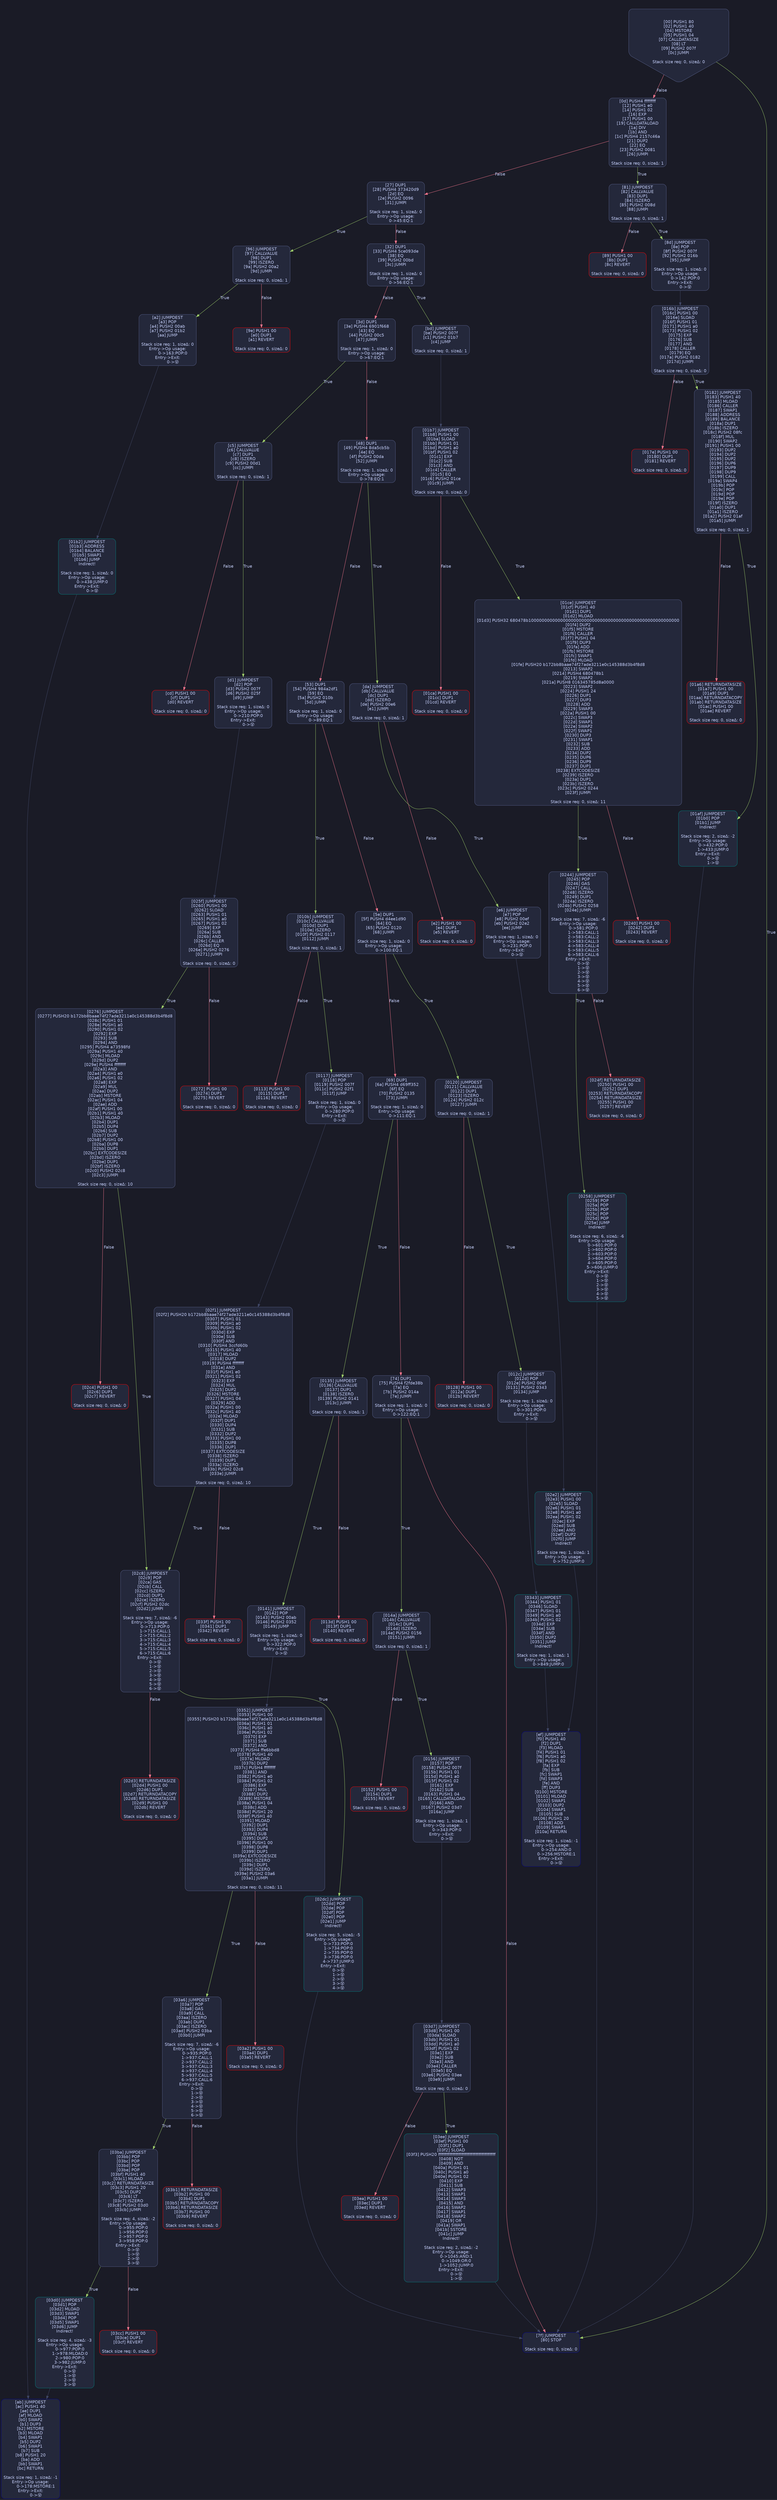 digraph G {
    node [shape=box, style="filled, rounded", color="#565f89", fontcolor="#c0caf5", fontname="Helvetica", fillcolor="#24283b"];
    edge [color="#414868", fontcolor="#c0caf5", fontname="Helvetica"];
    bgcolor="#1a1b26";
    0 [ label = "[00] PUSH1 80
[02] PUSH1 40
[04] MSTORE
[05] PUSH1 04
[07] CALLDATASIZE
[08] LT
[09] PUSH2 007f
[0c] JUMPI

Stack size req: 0, sizeΔ: 0
" shape = invhouse]
    1 [ label = "[0d] PUSH4 ffffffff
[12] PUSH1 e0
[14] PUSH1 02
[16] EXP
[17] PUSH1 00
[19] CALLDATALOAD
[1a] DIV
[1b] AND
[1c] PUSH4 2157c46a
[21] DUP2
[22] EQ
[23] PUSH2 0081
[26] JUMPI

Stack size req: 0, sizeΔ: 1
"]
    2 [ label = "[27] DUP1
[28] PUSH4 373420d9
[2d] EQ
[2e] PUSH2 0096
[31] JUMPI

Stack size req: 1, sizeΔ: 0
Entry->Op usage:
	0->45:EQ:1
"]
    3 [ label = "[32] DUP1
[33] PUSH4 5ce093de
[38] EQ
[39] PUSH2 00bd
[3c] JUMPI

Stack size req: 1, sizeΔ: 0
Entry->Op usage:
	0->56:EQ:1
"]
    4 [ label = "[3d] DUP1
[3e] PUSH4 6901f668
[43] EQ
[44] PUSH2 00c5
[47] JUMPI

Stack size req: 1, sizeΔ: 0
Entry->Op usage:
	0->67:EQ:1
"]
    5 [ label = "[48] DUP1
[49] PUSH4 8da5cb5b
[4e] EQ
[4f] PUSH2 00da
[52] JUMPI

Stack size req: 1, sizeΔ: 0
Entry->Op usage:
	0->78:EQ:1
"]
    6 [ label = "[53] DUP1
[54] PUSH4 984a2df1
[59] EQ
[5a] PUSH2 010b
[5d] JUMPI

Stack size req: 1, sizeΔ: 0
Entry->Op usage:
	0->89:EQ:1
"]
    7 [ label = "[5e] DUP1
[5f] PUSH4 d4ee1d90
[64] EQ
[65] PUSH2 0120
[68] JUMPI

Stack size req: 1, sizeΔ: 0
Entry->Op usage:
	0->100:EQ:1
"]
    8 [ label = "[69] DUP1
[6a] PUSH4 d69ff352
[6f] EQ
[70] PUSH2 0135
[73] JUMPI

Stack size req: 1, sizeΔ: 0
Entry->Op usage:
	0->111:EQ:1
"]
    9 [ label = "[74] DUP1
[75] PUSH4 f2fde38b
[7a] EQ
[7b] PUSH2 014a
[7e] JUMPI

Stack size req: 1, sizeΔ: 0
Entry->Op usage:
	0->122:EQ:1
"]
    10 [ label = "[7f] JUMPDEST
[80] STOP

Stack size req: 0, sizeΔ: 0
" color = "darkblue"]
    11 [ label = "[81] JUMPDEST
[82] CALLVALUE
[83] DUP1
[84] ISZERO
[85] PUSH2 008d
[88] JUMPI

Stack size req: 0, sizeΔ: 1
"]
    12 [ label = "[89] PUSH1 00
[8b] DUP1
[8c] REVERT

Stack size req: 0, sizeΔ: 0
" color = "red"]
    13 [ label = "[8d] JUMPDEST
[8e] POP
[8f] PUSH2 007f
[92] PUSH2 016b
[95] JUMP

Stack size req: 1, sizeΔ: 0
Entry->Op usage:
	0->142:POP:0
Entry->Exit:
	0->😵
"]
    14 [ label = "[96] JUMPDEST
[97] CALLVALUE
[98] DUP1
[99] ISZERO
[9a] PUSH2 00a2
[9d] JUMPI

Stack size req: 0, sizeΔ: 1
"]
    15 [ label = "[9e] PUSH1 00
[a0] DUP1
[a1] REVERT

Stack size req: 0, sizeΔ: 0
" color = "red"]
    16 [ label = "[a2] JUMPDEST
[a3] POP
[a4] PUSH2 00ab
[a7] PUSH2 01b2
[aa] JUMP

Stack size req: 1, sizeΔ: 0
Entry->Op usage:
	0->163:POP:0
Entry->Exit:
	0->😵
"]
    17 [ label = "[ab] JUMPDEST
[ac] PUSH1 40
[ae] DUP1
[af] MLOAD
[b0] SWAP2
[b1] DUP3
[b2] MSTORE
[b3] MLOAD
[b4] SWAP1
[b5] DUP2
[b6] SWAP1
[b7] SUB
[b8] PUSH1 20
[ba] ADD
[bb] SWAP1
[bc] RETURN

Stack size req: 1, sizeΔ: -1
Entry->Op usage:
	0->178:MSTORE:1
Entry->Exit:
	0->😵
" color = "darkblue"]
    18 [ label = "[bd] JUMPDEST
[be] PUSH2 007f
[c1] PUSH2 01b7
[c4] JUMP

Stack size req: 0, sizeΔ: 1
"]
    19 [ label = "[c5] JUMPDEST
[c6] CALLVALUE
[c7] DUP1
[c8] ISZERO
[c9] PUSH2 00d1
[cc] JUMPI

Stack size req: 0, sizeΔ: 1
"]
    20 [ label = "[cd] PUSH1 00
[cf] DUP1
[d0] REVERT

Stack size req: 0, sizeΔ: 0
" color = "red"]
    21 [ label = "[d1] JUMPDEST
[d2] POP
[d3] PUSH2 007f
[d6] PUSH2 025f
[d9] JUMP

Stack size req: 1, sizeΔ: 0
Entry->Op usage:
	0->210:POP:0
Entry->Exit:
	0->😵
"]
    22 [ label = "[da] JUMPDEST
[db] CALLVALUE
[dc] DUP1
[dd] ISZERO
[de] PUSH2 00e6
[e1] JUMPI

Stack size req: 0, sizeΔ: 1
"]
    23 [ label = "[e2] PUSH1 00
[e4] DUP1
[e5] REVERT

Stack size req: 0, sizeΔ: 0
" color = "red"]
    24 [ label = "[e6] JUMPDEST
[e7] POP
[e8] PUSH2 00ef
[eb] PUSH2 02e2
[ee] JUMP

Stack size req: 1, sizeΔ: 0
Entry->Op usage:
	0->231:POP:0
Entry->Exit:
	0->😵
"]
    25 [ label = "[ef] JUMPDEST
[f0] PUSH1 40
[f2] DUP1
[f3] MLOAD
[f4] PUSH1 01
[f6] PUSH1 a0
[f8] PUSH1 02
[fa] EXP
[fb] SUB
[fc] SWAP1
[fd] SWAP3
[fe] AND
[ff] DUP3
[0100] MSTORE
[0101] MLOAD
[0102] SWAP1
[0103] DUP2
[0104] SWAP1
[0105] SUB
[0106] PUSH1 20
[0108] ADD
[0109] SWAP1
[010a] RETURN

Stack size req: 1, sizeΔ: -1
Entry->Op usage:
	0->254:AND:0
	0->256:MSTORE:1
Entry->Exit:
	0->😵
" color = "darkblue"]
    26 [ label = "[010b] JUMPDEST
[010c] CALLVALUE
[010d] DUP1
[010e] ISZERO
[010f] PUSH2 0117
[0112] JUMPI

Stack size req: 0, sizeΔ: 1
"]
    27 [ label = "[0113] PUSH1 00
[0115] DUP1
[0116] REVERT

Stack size req: 0, sizeΔ: 0
" color = "red"]
    28 [ label = "[0117] JUMPDEST
[0118] POP
[0119] PUSH2 007f
[011c] PUSH2 02f1
[011f] JUMP

Stack size req: 1, sizeΔ: 0
Entry->Op usage:
	0->280:POP:0
Entry->Exit:
	0->😵
"]
    29 [ label = "[0120] JUMPDEST
[0121] CALLVALUE
[0122] DUP1
[0123] ISZERO
[0124] PUSH2 012c
[0127] JUMPI

Stack size req: 0, sizeΔ: 1
"]
    30 [ label = "[0128] PUSH1 00
[012a] DUP1
[012b] REVERT

Stack size req: 0, sizeΔ: 0
" color = "red"]
    31 [ label = "[012c] JUMPDEST
[012d] POP
[012e] PUSH2 00ef
[0131] PUSH2 0343
[0134] JUMP

Stack size req: 1, sizeΔ: 0
Entry->Op usage:
	0->301:POP:0
Entry->Exit:
	0->😵
"]
    32 [ label = "[0135] JUMPDEST
[0136] CALLVALUE
[0137] DUP1
[0138] ISZERO
[0139] PUSH2 0141
[013c] JUMPI

Stack size req: 0, sizeΔ: 1
"]
    33 [ label = "[013d] PUSH1 00
[013f] DUP1
[0140] REVERT

Stack size req: 0, sizeΔ: 0
" color = "red"]
    34 [ label = "[0141] JUMPDEST
[0142] POP
[0143] PUSH2 00ab
[0146] PUSH2 0352
[0149] JUMP

Stack size req: 1, sizeΔ: 0
Entry->Op usage:
	0->322:POP:0
Entry->Exit:
	0->😵
"]
    35 [ label = "[014a] JUMPDEST
[014b] CALLVALUE
[014c] DUP1
[014d] ISZERO
[014e] PUSH2 0156
[0151] JUMPI

Stack size req: 0, sizeΔ: 1
"]
    36 [ label = "[0152] PUSH1 00
[0154] DUP1
[0155] REVERT

Stack size req: 0, sizeΔ: 0
" color = "red"]
    37 [ label = "[0156] JUMPDEST
[0157] POP
[0158] PUSH2 007f
[015b] PUSH1 01
[015d] PUSH1 a0
[015f] PUSH1 02
[0161] EXP
[0162] SUB
[0163] PUSH1 04
[0165] CALLDATALOAD
[0166] AND
[0167] PUSH2 03d7
[016a] JUMP

Stack size req: 1, sizeΔ: 1
Entry->Op usage:
	0->343:POP:0
Entry->Exit:
	0->😵
"]
    38 [ label = "[016b] JUMPDEST
[016c] PUSH1 00
[016e] SLOAD
[016f] PUSH1 01
[0171] PUSH1 a0
[0173] PUSH1 02
[0175] EXP
[0176] SUB
[0177] AND
[0178] CALLER
[0179] EQ
[017a] PUSH2 0182
[017d] JUMPI

Stack size req: 0, sizeΔ: 0
"]
    39 [ label = "[017e] PUSH1 00
[0180] DUP1
[0181] REVERT

Stack size req: 0, sizeΔ: 0
" color = "red"]
    40 [ label = "[0182] JUMPDEST
[0183] PUSH1 40
[0185] MLOAD
[0186] CALLER
[0187] SWAP1
[0188] ADDRESS
[0189] BALANCE
[018a] DUP1
[018b] ISZERO
[018c] PUSH2 08fc
[018f] MUL
[0190] SWAP2
[0191] PUSH1 00
[0193] DUP2
[0194] DUP2
[0195] DUP2
[0196] DUP6
[0197] DUP9
[0198] DUP9
[0199] CALL
[019a] SWAP4
[019b] POP
[019c] POP
[019d] POP
[019e] POP
[019f] ISZERO
[01a0] DUP1
[01a1] ISZERO
[01a2] PUSH2 01af
[01a5] JUMPI

Stack size req: 0, sizeΔ: 1
"]
    41 [ label = "[01a6] RETURNDATASIZE
[01a7] PUSH1 00
[01a9] DUP1
[01aa] RETURNDATACOPY
[01ab] RETURNDATASIZE
[01ac] PUSH1 00
[01ae] REVERT

Stack size req: 0, sizeΔ: 0
" color = "red"]
    42 [ label = "[01af] JUMPDEST
[01b0] POP
[01b1] JUMP
Indirect!

Stack size req: 2, sizeΔ: -2
Entry->Op usage:
	0->432:POP:0
	1->433:JUMP:0
Entry->Exit:
	0->😵
	1->😵
" color = "teal"]
    43 [ label = "[01b2] JUMPDEST
[01b3] ADDRESS
[01b4] BALANCE
[01b5] SWAP1
[01b6] JUMP
Indirect!

Stack size req: 1, sizeΔ: 0
Entry->Op usage:
	0->438:JUMP:0
Entry->Exit:
	0->😵
" color = "teal"]
    44 [ label = "[01b7] JUMPDEST
[01b8] PUSH1 00
[01ba] SLOAD
[01bb] PUSH1 01
[01bd] PUSH1 a0
[01bf] PUSH1 02
[01c1] EXP
[01c2] SUB
[01c3] AND
[01c4] CALLER
[01c5] EQ
[01c6] PUSH2 01ce
[01c9] JUMPI

Stack size req: 0, sizeΔ: 0
"]
    45 [ label = "[01ca] PUSH1 00
[01cc] DUP1
[01cd] REVERT

Stack size req: 0, sizeΔ: 0
" color = "red"]
    46 [ label = "[01ce] JUMPDEST
[01cf] PUSH1 40
[01d1] DUP1
[01d2] MLOAD
[01d3] PUSH32 680478b100000000000000000000000000000000000000000000000000000000
[01f4] DUP2
[01f5] MSTORE
[01f6] CALLER
[01f7] PUSH1 04
[01f9] DUP3
[01fa] ADD
[01fb] MSTORE
[01fc] SWAP1
[01fd] MLOAD
[01fe] PUSH20 b172bb8baae74f27ade3211e0c145388d3b4f8d8
[0213] SWAP2
[0214] PUSH4 680478b1
[0219] SWAP2
[021a] PUSH8 016345785d8a0000
[0223] SWAP2
[0224] PUSH1 24
[0226] DUP1
[0227] DUP3
[0228] ADD
[0229] SWAP3
[022a] PUSH1 00
[022c] SWAP3
[022d] SWAP1
[022e] SWAP2
[022f] SWAP1
[0230] DUP3
[0231] SWAP1
[0232] SUB
[0233] ADD
[0234] DUP2
[0235] DUP6
[0236] DUP9
[0237] DUP1
[0238] EXTCODESIZE
[0239] ISZERO
[023a] DUP1
[023b] ISZERO
[023c] PUSH2 0244
[023f] JUMPI

Stack size req: 0, sizeΔ: 11
"]
    47 [ label = "[0240] PUSH1 00
[0242] DUP1
[0243] REVERT

Stack size req: 0, sizeΔ: 0
" color = "red"]
    48 [ label = "[0244] JUMPDEST
[0245] POP
[0246] GAS
[0247] CALL
[0248] ISZERO
[0249] DUP1
[024a] ISZERO
[024b] PUSH2 0258
[024e] JUMPI

Stack size req: 7, sizeΔ: -6
Entry->Op usage:
	0->581:POP:0
	1->583:CALL:1
	2->583:CALL:2
	3->583:CALL:3
	4->583:CALL:4
	5->583:CALL:5
	6->583:CALL:6
Entry->Exit:
	0->😵
	1->😵
	2->😵
	3->😵
	4->😵
	5->😵
	6->😵
"]
    49 [ label = "[024f] RETURNDATASIZE
[0250] PUSH1 00
[0252] DUP1
[0253] RETURNDATACOPY
[0254] RETURNDATASIZE
[0255] PUSH1 00
[0257] REVERT

Stack size req: 0, sizeΔ: 0
" color = "red"]
    50 [ label = "[0258] JUMPDEST
[0259] POP
[025a] POP
[025b] POP
[025c] POP
[025d] POP
[025e] JUMP
Indirect!

Stack size req: 6, sizeΔ: -6
Entry->Op usage:
	0->601:POP:0
	1->602:POP:0
	2->603:POP:0
	3->604:POP:0
	4->605:POP:0
	5->606:JUMP:0
Entry->Exit:
	0->😵
	1->😵
	2->😵
	3->😵
	4->😵
	5->😵
" color = "teal"]
    51 [ label = "[025f] JUMPDEST
[0260] PUSH1 00
[0262] SLOAD
[0263] PUSH1 01
[0265] PUSH1 a0
[0267] PUSH1 02
[0269] EXP
[026a] SUB
[026b] AND
[026c] CALLER
[026d] EQ
[026e] PUSH2 0276
[0271] JUMPI

Stack size req: 0, sizeΔ: 0
"]
    52 [ label = "[0272] PUSH1 00
[0274] DUP1
[0275] REVERT

Stack size req: 0, sizeΔ: 0
" color = "red"]
    53 [ label = "[0276] JUMPDEST
[0277] PUSH20 b172bb8baae74f27ade3211e0c145388d3b4f8d8
[028c] PUSH1 01
[028e] PUSH1 a0
[0290] PUSH1 02
[0292] EXP
[0293] SUB
[0294] AND
[0295] PUSH4 a73598fd
[029a] PUSH1 40
[029c] MLOAD
[029d] DUP2
[029e] PUSH4 ffffffff
[02a3] AND
[02a4] PUSH1 e0
[02a6] PUSH1 02
[02a8] EXP
[02a9] MUL
[02aa] DUP2
[02ab] MSTORE
[02ac] PUSH1 04
[02ae] ADD
[02af] PUSH1 00
[02b1] PUSH1 40
[02b3] MLOAD
[02b4] DUP1
[02b5] DUP4
[02b6] SUB
[02b7] DUP2
[02b8] PUSH1 00
[02ba] DUP8
[02bb] DUP1
[02bc] EXTCODESIZE
[02bd] ISZERO
[02be] DUP1
[02bf] ISZERO
[02c0] PUSH2 02c8
[02c3] JUMPI

Stack size req: 0, sizeΔ: 10
"]
    54 [ label = "[02c4] PUSH1 00
[02c6] DUP1
[02c7] REVERT

Stack size req: 0, sizeΔ: 0
" color = "red"]
    55 [ label = "[02c8] JUMPDEST
[02c9] POP
[02ca] GAS
[02cb] CALL
[02cc] ISZERO
[02cd] DUP1
[02ce] ISZERO
[02cf] PUSH2 02dc
[02d2] JUMPI

Stack size req: 7, sizeΔ: -6
Entry->Op usage:
	0->713:POP:0
	1->715:CALL:1
	2->715:CALL:2
	3->715:CALL:3
	4->715:CALL:4
	5->715:CALL:5
	6->715:CALL:6
Entry->Exit:
	0->😵
	1->😵
	2->😵
	3->😵
	4->😵
	5->😵
	6->😵
"]
    56 [ label = "[02d3] RETURNDATASIZE
[02d4] PUSH1 00
[02d6] DUP1
[02d7] RETURNDATACOPY
[02d8] RETURNDATASIZE
[02d9] PUSH1 00
[02db] REVERT

Stack size req: 0, sizeΔ: 0
" color = "red"]
    57 [ label = "[02dc] JUMPDEST
[02dd] POP
[02de] POP
[02df] POP
[02e0] POP
[02e1] JUMP
Indirect!

Stack size req: 5, sizeΔ: -5
Entry->Op usage:
	0->733:POP:0
	1->734:POP:0
	2->735:POP:0
	3->736:POP:0
	4->737:JUMP:0
Entry->Exit:
	0->😵
	1->😵
	2->😵
	3->😵
	4->😵
" color = "teal"]
    58 [ label = "[02e2] JUMPDEST
[02e3] PUSH1 00
[02e5] SLOAD
[02e6] PUSH1 01
[02e8] PUSH1 a0
[02ea] PUSH1 02
[02ec] EXP
[02ed] SUB
[02ee] AND
[02ef] DUP2
[02f0] JUMP
Indirect!

Stack size req: 1, sizeΔ: 1
Entry->Op usage:
	0->752:JUMP:0
" color = "teal"]
    59 [ label = "[02f1] JUMPDEST
[02f2] PUSH20 b172bb8baae74f27ade3211e0c145388d3b4f8d8
[0307] PUSH1 01
[0309] PUSH1 a0
[030b] PUSH1 02
[030d] EXP
[030e] SUB
[030f] AND
[0310] PUSH4 3ccfd60b
[0315] PUSH1 40
[0317] MLOAD
[0318] DUP2
[0319] PUSH4 ffffffff
[031e] AND
[031f] PUSH1 e0
[0321] PUSH1 02
[0323] EXP
[0324] MUL
[0325] DUP2
[0326] MSTORE
[0327] PUSH1 04
[0329] ADD
[032a] PUSH1 00
[032c] PUSH1 40
[032e] MLOAD
[032f] DUP1
[0330] DUP4
[0331] SUB
[0332] DUP2
[0333] PUSH1 00
[0335] DUP8
[0336] DUP1
[0337] EXTCODESIZE
[0338] ISZERO
[0339] DUP1
[033a] ISZERO
[033b] PUSH2 02c8
[033e] JUMPI

Stack size req: 0, sizeΔ: 10
"]
    60 [ label = "[033f] PUSH1 00
[0341] DUP1
[0342] REVERT

Stack size req: 0, sizeΔ: 0
" color = "red"]
    61 [ label = "[0343] JUMPDEST
[0344] PUSH1 01
[0346] SLOAD
[0347] PUSH1 01
[0349] PUSH1 a0
[034b] PUSH1 02
[034d] EXP
[034e] SUB
[034f] AND
[0350] DUP2
[0351] JUMP
Indirect!

Stack size req: 1, sizeΔ: 1
Entry->Op usage:
	0->849:JUMP:0
" color = "teal"]
    62 [ label = "[0352] JUMPDEST
[0353] PUSH1 00
[0355] PUSH20 b172bb8baae74f27ade3211e0c145388d3b4f8d8
[036a] PUSH1 01
[036c] PUSH1 a0
[036e] PUSH1 02
[0370] EXP
[0371] SUB
[0372] AND
[0373] PUSH4 ffe6bbd8
[0378] PUSH1 40
[037a] MLOAD
[037b] DUP2
[037c] PUSH4 ffffffff
[0381] AND
[0382] PUSH1 e0
[0384] PUSH1 02
[0386] EXP
[0387] MUL
[0388] DUP2
[0389] MSTORE
[038a] PUSH1 04
[038c] ADD
[038d] PUSH1 20
[038f] PUSH1 40
[0391] MLOAD
[0392] DUP1
[0393] DUP4
[0394] SUB
[0395] DUP2
[0396] PUSH1 00
[0398] DUP8
[0399] DUP1
[039a] EXTCODESIZE
[039b] ISZERO
[039c] DUP1
[039d] ISZERO
[039e] PUSH2 03a6
[03a1] JUMPI

Stack size req: 0, sizeΔ: 11
"]
    63 [ label = "[03a2] PUSH1 00
[03a4] DUP1
[03a5] REVERT

Stack size req: 0, sizeΔ: 0
" color = "red"]
    64 [ label = "[03a6] JUMPDEST
[03a7] POP
[03a8] GAS
[03a9] CALL
[03aa] ISZERO
[03ab] DUP1
[03ac] ISZERO
[03ad] PUSH2 03ba
[03b0] JUMPI

Stack size req: 7, sizeΔ: -6
Entry->Op usage:
	0->935:POP:0
	1->937:CALL:1
	2->937:CALL:2
	3->937:CALL:3
	4->937:CALL:4
	5->937:CALL:5
	6->937:CALL:6
Entry->Exit:
	0->😵
	1->😵
	2->😵
	3->😵
	4->😵
	5->😵
	6->😵
"]
    65 [ label = "[03b1] RETURNDATASIZE
[03b2] PUSH1 00
[03b4] DUP1
[03b5] RETURNDATACOPY
[03b6] RETURNDATASIZE
[03b7] PUSH1 00
[03b9] REVERT

Stack size req: 0, sizeΔ: 0
" color = "red"]
    66 [ label = "[03ba] JUMPDEST
[03bb] POP
[03bc] POP
[03bd] POP
[03be] POP
[03bf] PUSH1 40
[03c1] MLOAD
[03c2] RETURNDATASIZE
[03c3] PUSH1 20
[03c5] DUP2
[03c6] LT
[03c7] ISZERO
[03c8] PUSH2 03d0
[03cb] JUMPI

Stack size req: 4, sizeΔ: -2
Entry->Op usage:
	0->955:POP:0
	1->956:POP:0
	2->957:POP:0
	3->958:POP:0
Entry->Exit:
	0->😵
	1->😵
	2->😵
	3->😵
"]
    67 [ label = "[03cc] PUSH1 00
[03ce] DUP1
[03cf] REVERT

Stack size req: 0, sizeΔ: 0
" color = "red"]
    68 [ label = "[03d0] JUMPDEST
[03d1] POP
[03d2] MLOAD
[03d3] SWAP1
[03d4] POP
[03d5] SWAP1
[03d6] JUMP
Indirect!

Stack size req: 4, sizeΔ: -3
Entry->Op usage:
	0->977:POP:0
	1->978:MLOAD:0
	2->980:POP:0
	3->982:JUMP:0
Entry->Exit:
	0->😵
	1->😵
	2->😵
	3->😵
" color = "teal"]
    69 [ label = "[03d7] JUMPDEST
[03d8] PUSH1 00
[03da] SLOAD
[03db] PUSH1 01
[03dd] PUSH1 a0
[03df] PUSH1 02
[03e1] EXP
[03e2] SUB
[03e3] AND
[03e4] CALLER
[03e5] EQ
[03e6] PUSH2 03ee
[03e9] JUMPI

Stack size req: 0, sizeΔ: 0
"]
    70 [ label = "[03ea] PUSH1 00
[03ec] DUP1
[03ed] REVERT

Stack size req: 0, sizeΔ: 0
" color = "red"]
    71 [ label = "[03ee] JUMPDEST
[03ef] PUSH1 00
[03f1] DUP1
[03f2] SLOAD
[03f3] PUSH20 ffffffffffffffffffffffffffffffffffffffff
[0408] NOT
[0409] AND
[040a] PUSH1 01
[040c] PUSH1 a0
[040e] PUSH1 02
[0410] EXP
[0411] SUB
[0412] SWAP3
[0413] SWAP1
[0414] SWAP3
[0415] AND
[0416] SWAP2
[0417] SWAP1
[0418] SWAP2
[0419] OR
[041a] SWAP1
[041b] SSTORE
[041c] JUMP
Indirect!

Stack size req: 2, sizeΔ: -2
Entry->Op usage:
	0->1045:AND:1
	0->1049:OR:0
	1->1052:JUMP:0
Entry->Exit:
	0->😵
	1->😵
" color = "teal"]
    0 -> 1 [ label = "False" color = "#f7768e"]
    0 -> 10 [ label = "True" color = "#9ece6a"]
    1 -> 2 [ label = "False" color = "#f7768e"]
    1 -> 11 [ label = "True" color = "#9ece6a"]
    2 -> 3 [ label = "False" color = "#f7768e"]
    2 -> 14 [ label = "True" color = "#9ece6a"]
    3 -> 4 [ label = "False" color = "#f7768e"]
    3 -> 18 [ label = "True" color = "#9ece6a"]
    4 -> 5 [ label = "False" color = "#f7768e"]
    4 -> 19 [ label = "True" color = "#9ece6a"]
    5 -> 6 [ label = "False" color = "#f7768e"]
    5 -> 22 [ label = "True" color = "#9ece6a"]
    6 -> 7 [ label = "False" color = "#f7768e"]
    6 -> 26 [ label = "True" color = "#9ece6a"]
    7 -> 8 [ label = "False" color = "#f7768e"]
    7 -> 29 [ label = "True" color = "#9ece6a"]
    8 -> 9 [ label = "False" color = "#f7768e"]
    8 -> 32 [ label = "True" color = "#9ece6a"]
    9 -> 10 [ label = "False" color = "#f7768e"]
    9 -> 35 [ label = "True" color = "#9ece6a"]
    11 -> 12 [ label = "False" color = "#f7768e"]
    11 -> 13 [ label = "True" color = "#9ece6a"]
    13 -> 38 [ ]
    14 -> 15 [ label = "False" color = "#f7768e"]
    14 -> 16 [ label = "True" color = "#9ece6a"]
    16 -> 43 [ ]
    18 -> 44 [ ]
    19 -> 20 [ label = "False" color = "#f7768e"]
    19 -> 21 [ label = "True" color = "#9ece6a"]
    21 -> 51 [ ]
    22 -> 23 [ label = "False" color = "#f7768e"]
    22 -> 24 [ label = "True" color = "#9ece6a"]
    24 -> 58 [ ]
    26 -> 27 [ label = "False" color = "#f7768e"]
    26 -> 28 [ label = "True" color = "#9ece6a"]
    28 -> 59 [ ]
    29 -> 30 [ label = "False" color = "#f7768e"]
    29 -> 31 [ label = "True" color = "#9ece6a"]
    31 -> 61 [ ]
    32 -> 33 [ label = "False" color = "#f7768e"]
    32 -> 34 [ label = "True" color = "#9ece6a"]
    34 -> 62 [ ]
    35 -> 36 [ label = "False" color = "#f7768e"]
    35 -> 37 [ label = "True" color = "#9ece6a"]
    37 -> 69 [ ]
    38 -> 39 [ label = "False" color = "#f7768e"]
    38 -> 40 [ label = "True" color = "#9ece6a"]
    40 -> 41 [ label = "False" color = "#f7768e"]
    40 -> 42 [ label = "True" color = "#9ece6a"]
    44 -> 45 [ label = "False" color = "#f7768e"]
    44 -> 46 [ label = "True" color = "#9ece6a"]
    46 -> 47 [ label = "False" color = "#f7768e"]
    46 -> 48 [ label = "True" color = "#9ece6a"]
    48 -> 49 [ label = "False" color = "#f7768e"]
    48 -> 50 [ label = "True" color = "#9ece6a"]
    51 -> 52 [ label = "False" color = "#f7768e"]
    51 -> 53 [ label = "True" color = "#9ece6a"]
    53 -> 54 [ label = "False" color = "#f7768e"]
    53 -> 55 [ label = "True" color = "#9ece6a"]
    55 -> 56 [ label = "False" color = "#f7768e"]
    55 -> 57 [ label = "True" color = "#9ece6a"]
    59 -> 60 [ label = "False" color = "#f7768e"]
    59 -> 55 [ label = "True" color = "#9ece6a"]
    62 -> 63 [ label = "False" color = "#f7768e"]
    62 -> 64 [ label = "True" color = "#9ece6a"]
    64 -> 65 [ label = "False" color = "#f7768e"]
    64 -> 66 [ label = "True" color = "#9ece6a"]
    66 -> 67 [ label = "False" color = "#f7768e"]
    66 -> 68 [ label = "True" color = "#9ece6a"]
    69 -> 70 [ label = "False" color = "#f7768e"]
    69 -> 71 [ label = "True" color = "#9ece6a"]
    42 -> 10 [ ]
    43 -> 17 [ ]
    50 -> 10 [ ]
    57 -> 10 [ ]
    58 -> 25 [ ]
    61 -> 25 [ ]
    68 -> 17 [ ]
    71 -> 10 [ ]

}
